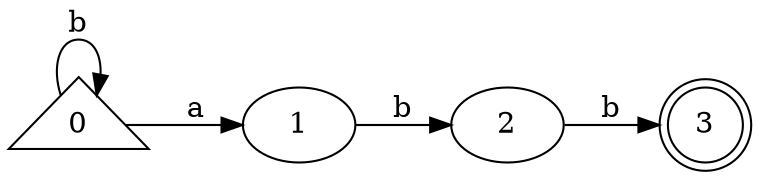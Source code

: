 digraph {
	graph [rankdir=LR]
	0 [shape=triangle]
	1
	2
	3 [shape=doublecircle]
	0 -> 0 [label=b]
	0 -> 1 [label=a]
	1 -> 2 [label=b]
	2 -> 3 [label=b]
}
